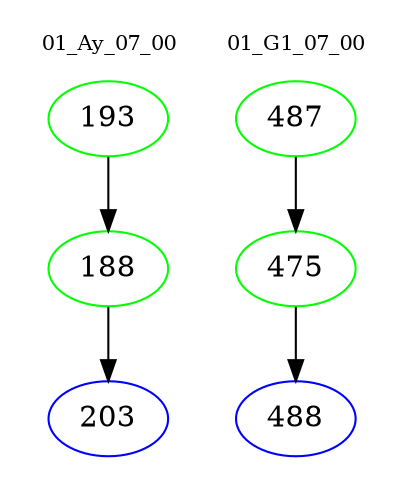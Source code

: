 digraph{
subgraph cluster_0 {
color = white
label = "01_Ay_07_00";
fontsize=10;
T0_193 [label="193", color="green"]
T0_193 -> T0_188 [color="black"]
T0_188 [label="188", color="green"]
T0_188 -> T0_203 [color="black"]
T0_203 [label="203", color="blue"]
}
subgraph cluster_1 {
color = white
label = "01_G1_07_00";
fontsize=10;
T1_487 [label="487", color="green"]
T1_487 -> T1_475 [color="black"]
T1_475 [label="475", color="green"]
T1_475 -> T1_488 [color="black"]
T1_488 [label="488", color="blue"]
}
}
